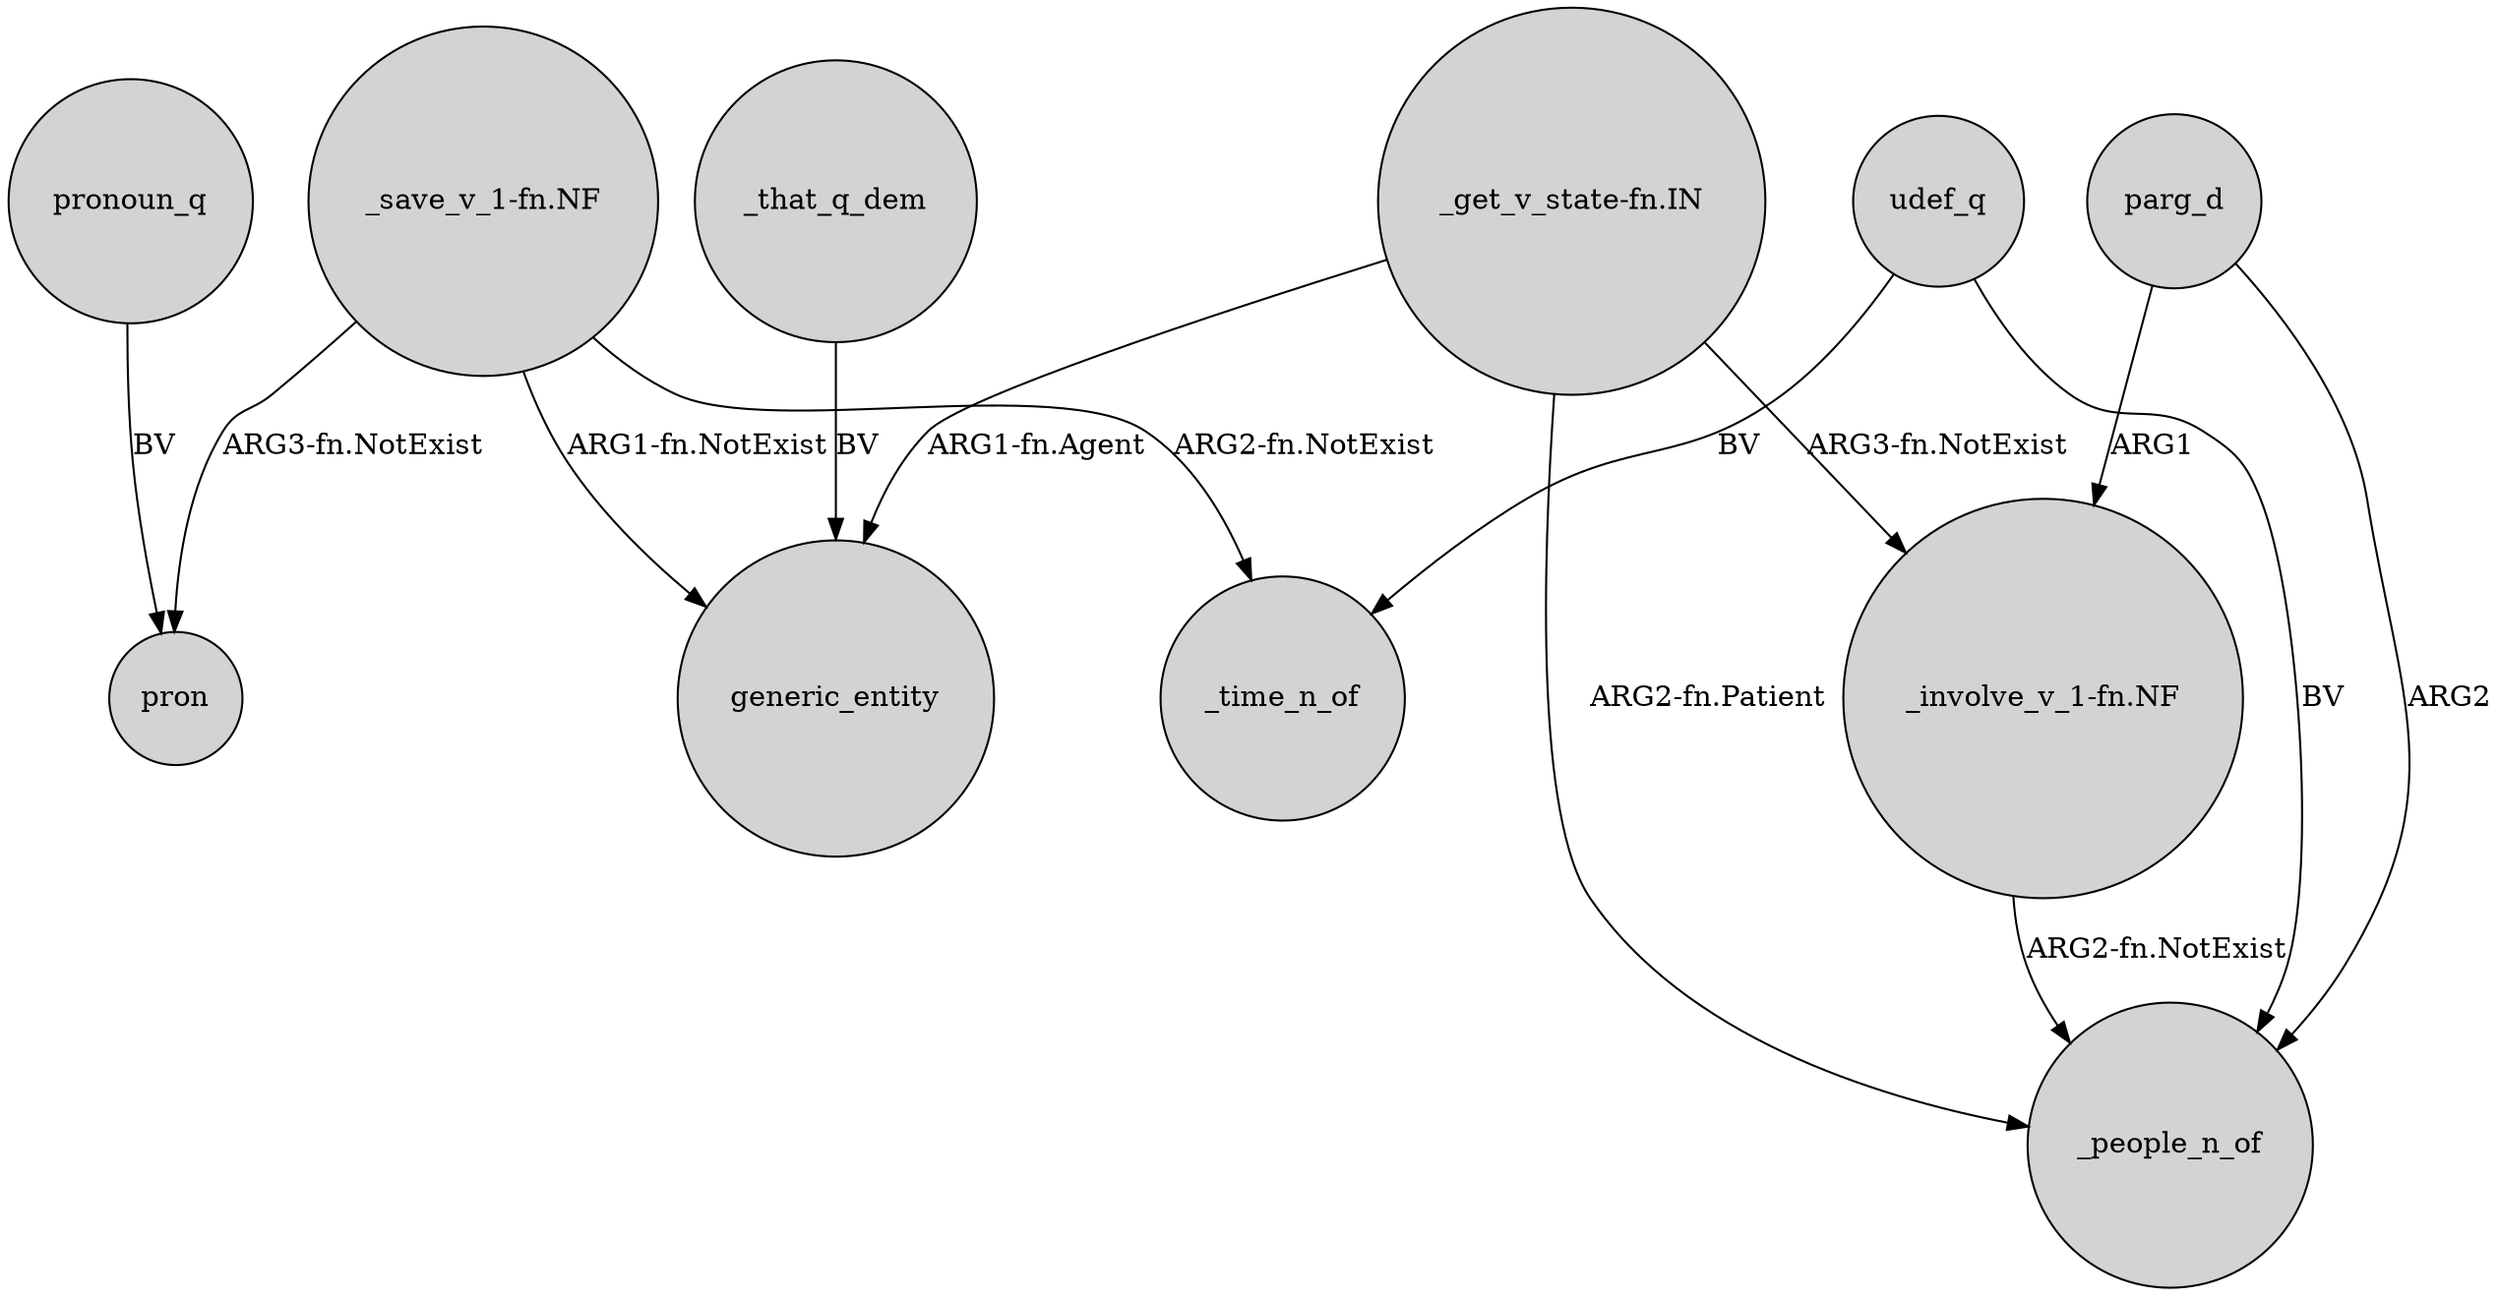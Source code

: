 digraph {
	node [shape=circle style=filled]
	"_get_v_state-fn.IN" -> generic_entity [label="ARG1-fn.Agent"]
	"_save_v_1-fn.NF" -> pron [label="ARG3-fn.NotExist"]
	"_save_v_1-fn.NF" -> generic_entity [label="ARG1-fn.NotExist"]
	"_get_v_state-fn.IN" -> "_involve_v_1-fn.NF" [label="ARG3-fn.NotExist"]
	udef_q -> _time_n_of [label=BV]
	parg_d -> "_involve_v_1-fn.NF" [label=ARG1]
	_that_q_dem -> generic_entity [label=BV]
	udef_q -> _people_n_of [label=BV]
	parg_d -> _people_n_of [label=ARG2]
	"_involve_v_1-fn.NF" -> _people_n_of [label="ARG2-fn.NotExist"]
	"_get_v_state-fn.IN" -> _people_n_of [label="ARG2-fn.Patient"]
	"_save_v_1-fn.NF" -> _time_n_of [label="ARG2-fn.NotExist"]
	pronoun_q -> pron [label=BV]
}
